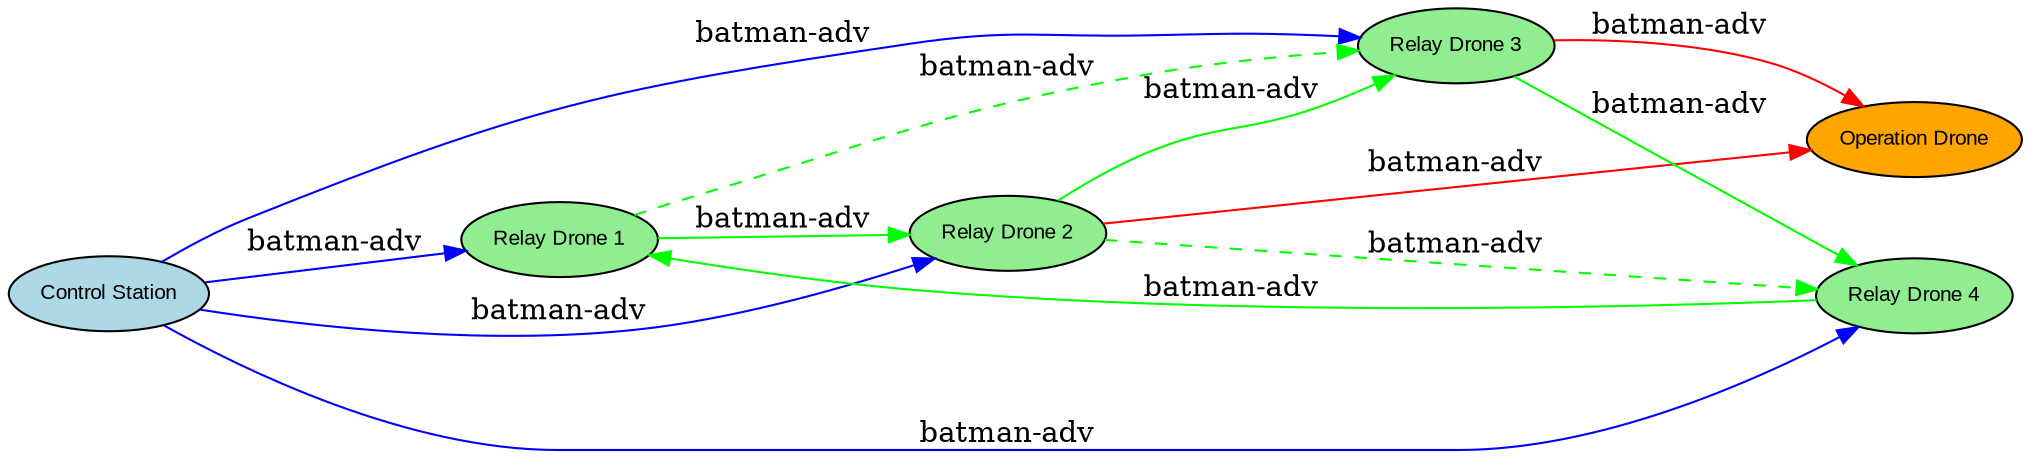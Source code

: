 digraph DroneMesh {
  // レイアウト設定
  rankdir=LR;
  overlap=false;
  splines=true;
  node [fontname="Arial", fontsize=10];

  // ノード定義
  "Control Station" [shape=ellipse, style=filled, fillcolor=lightblue, label="Control Station"];
  "Relay Drone 1" [shape=ellipse, style=filled, fillcolor=lightgreen, label="Relay Drone 1"];
  "Relay Drone 2" [shape=ellipse, style=filled, fillcolor=lightgreen, label="Relay Drone 2"];
  "Relay Drone 3" [shape=ellipse, style=filled, fillcolor=lightgreen, label="Relay Drone 3"];
  "Relay Drone 4" [shape=ellipse, style=filled, fillcolor=lightgreen, label="Relay Drone 4"];
  "Operation Drone" [shape=ellipse, style=filled, fillcolor=orange, label="Operation Drone"];

  // 地上局から各中継ドローンへ
  "Control Station" -> "Relay Drone 1" [label="batman-adv", color=blue];
  "Control Station" -> "Relay Drone 2" [label="batman-adv", color=blue];
  "Control Station" -> "Relay Drone 3" [label="batman-adv", color=blue];
  "Control Station" -> "Relay Drone 4" [label="batman-adv", color=blue];

  // 中継ドローン同士のメッシュ接続
  "Relay Drone 1" -> "Relay Drone 2" [label="batman-adv", color=green];
  "Relay Drone 2" -> "Relay Drone 3" [label="batman-adv", color=green];
  "Relay Drone 3" -> "Relay Drone 4" [label="batman-adv", color=green];
  "Relay Drone 4" -> "Relay Drone 1" [label="batman-adv", color=green];
  // 補完的なクロスリンク
  "Relay Drone 1" -> "Relay Drone 3" [style=dashed, label="batman-adv", color=green];
  "Relay Drone 2" -> "Relay Drone 4" [style=dashed, label="batman-adv", color=green];

  // 操作対象ドローンへ（複数の中継ドローンから到達可能）
  "Relay Drone 2" -> "Operation Drone" [label="batman-adv", color=red];
  "Relay Drone 3" -> "Operation Drone" [label="batman-adv", color=red];
}
